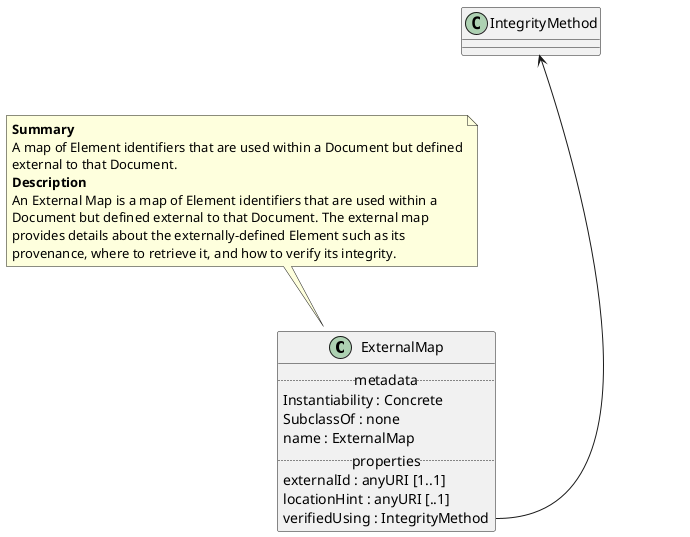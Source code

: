 @startuml
class ExternalMap {
.. metadata ..
    Instantiability : Concrete
    SubclassOf : none
    name : ExternalMap
.. properties ..
    externalId : anyURI [1..1]
    locationHint : anyURI [..1]
    verifiedUsing : IntegrityMethod 
}
note top of ExternalMap
<b>Summary</b>
A map of Element identifiers that are used within a Document but defined
external to that Document.
<b>Description</b>
An External Map is a map of Element identifiers that are used within a
Document but defined external to that Document. The external map
provides details about the externally-defined Element such as its
provenance, where to retrieve it, and how to verify its integrity.
end note
"IntegrityMethod" <--- "ExternalMap::verifiedUsing"
@enduml
